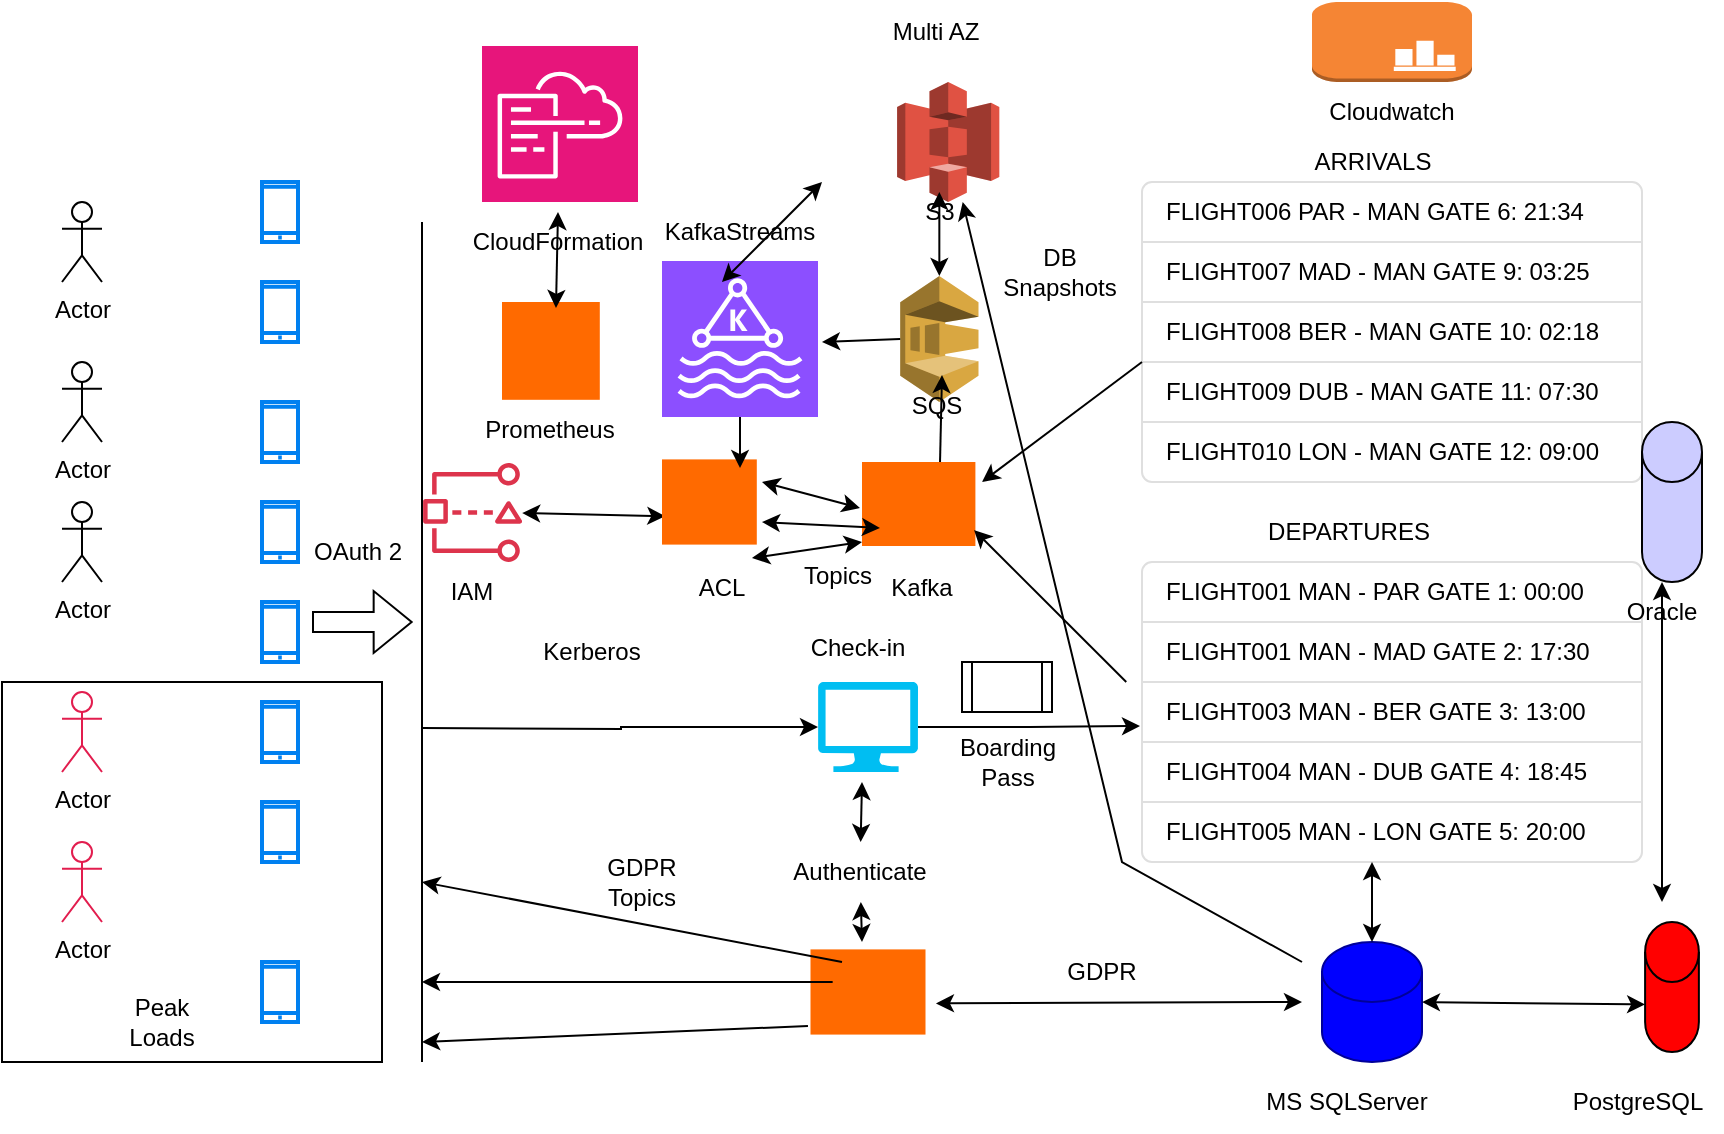 <mxfile version="26.1.1">
  <diagram name="Page-1" id="J2SA0vO8uSSkRTsqPLue">
    <mxGraphModel dx="1964" dy="566" grid="1" gridSize="10" guides="1" tooltips="1" connect="1" arrows="1" fold="1" page="1" pageScale="1" pageWidth="850" pageHeight="1100" math="0" shadow="0">
      <root>
        <mxCell id="0" />
        <mxCell id="1" parent="0" />
        <mxCell id="4r-2aRm3RISCf5QqErQv-1" value="" style="points=[];aspect=fixed;html=1;align=center;shadow=0;dashed=0;fillColor=#FF6A00;strokeColor=none;shape=mxgraph.alibaba_cloud.kafka;" parent="1" vertex="1">
          <mxGeometry x="420" y="230" width="56.7" height="42" as="geometry" />
        </mxCell>
        <mxCell id="4r-2aRm3RISCf5QqErQv-2" value="" style="sketch=0;points=[[0,0,0],[0.25,0,0],[0.5,0,0],[0.75,0,0],[1,0,0],[0,1,0],[0.25,1,0],[0.5,1,0],[0.75,1,0],[1,1,0],[0,0.25,0],[0,0.5,0],[0,0.75,0],[1,0.25,0],[1,0.5,0],[1,0.75,0]];outlineConnect=0;fontColor=#232F3E;fillColor=#8C4FFF;strokeColor=#ffffff;dashed=0;verticalLabelPosition=bottom;verticalAlign=top;align=center;html=1;fontSize=12;fontStyle=0;aspect=fixed;shape=mxgraph.aws4.resourceIcon;resIcon=mxgraph.aws4.managed_streaming_for_kafka;" parent="1" vertex="1">
          <mxGeometry x="320" y="129.5" width="78" height="78" as="geometry" />
        </mxCell>
        <mxCell id="4r-2aRm3RISCf5QqErQv-3" value="" style="swimlane;fontStyle=0;childLayout=stackLayout;horizontal=1;startSize=0;horizontalStack=0;resizeParent=1;resizeParentMax=0;resizeLast=0;collapsible=0;marginBottom=0;whiteSpace=wrap;html=1;strokeColor=none;fillColor=none;" parent="1" vertex="1">
          <mxGeometry x="560" y="280" width="250" height="150" as="geometry" />
        </mxCell>
        <mxCell id="4r-2aRm3RISCf5QqErQv-4" value="FLIGHT001 MAN - PAR GATE 1: 00:00" style="text;strokeColor=#DFDFDF;fillColor=#FFFFFF;align=left;verticalAlign=middle;spacingLeft=10;spacingRight=10;overflow=hidden;points=[[0,0.5],[1,0.5]];portConstraint=eastwest;rotatable=0;whiteSpace=wrap;html=1;shape=mxgraph.bootstrap.topButton;rSize=5;fontColor=#000000;" parent="4r-2aRm3RISCf5QqErQv-3" vertex="1">
          <mxGeometry width="250" height="30" as="geometry" />
        </mxCell>
        <mxCell id="4r-2aRm3RISCf5QqErQv-5" value="FLIGHT001 MAN - MAD GATE 2: 17:30" style="text;strokeColor=#DFDFDF;fillColor=#FFFFFF;align=left;verticalAlign=middle;spacingLeft=10;spacingRight=10;overflow=hidden;points=[[0,0.5],[1,0.5]];portConstraint=eastwest;rotatable=0;whiteSpace=wrap;html=1;rSize=5;fontColor=#000000;" parent="4r-2aRm3RISCf5QqErQv-3" vertex="1">
          <mxGeometry y="30" width="250" height="30" as="geometry" />
        </mxCell>
        <mxCell id="4r-2aRm3RISCf5QqErQv-6" value="FLIGHT003 MAN - BER GATE 3: 13:00" style="text;strokeColor=#DFDFDF;fillColor=#FFFFFF;align=left;verticalAlign=middle;spacingLeft=10;spacingRight=10;overflow=hidden;points=[[0,0.5],[1,0.5]];portConstraint=eastwest;rotatable=0;whiteSpace=wrap;html=1;rSize=5;fontColor=#000000;" parent="4r-2aRm3RISCf5QqErQv-3" vertex="1">
          <mxGeometry y="60" width="250" height="30" as="geometry" />
        </mxCell>
        <mxCell id="4r-2aRm3RISCf5QqErQv-7" value="FLIGHT004 MAN - DUB GATE 4: 18:45" style="text;strokeColor=#DFDFDF;fillColor=#FFFFFF;align=left;verticalAlign=middle;spacingLeft=10;spacingRight=10;overflow=hidden;points=[[0,0.5],[1,0.5]];portConstraint=eastwest;rotatable=0;whiteSpace=wrap;html=1;rSize=5;fontColor=#000000;" parent="4r-2aRm3RISCf5QqErQv-3" vertex="1">
          <mxGeometry y="90" width="250" height="30" as="geometry" />
        </mxCell>
        <mxCell id="4r-2aRm3RISCf5QqErQv-8" value="FLIGHT005 MAN - LON GATE 5: 20:00" style="text;strokeColor=#DFDFDF;fillColor=#FFFFFF;align=left;verticalAlign=middle;spacingLeft=10;spacingRight=10;overflow=hidden;points=[[0,0.5],[1,0.5]];portConstraint=eastwest;rotatable=0;whiteSpace=wrap;html=1;shape=mxgraph.bootstrap.bottomButton;rSize=5;fontColor=#000000;" parent="4r-2aRm3RISCf5QqErQv-3" vertex="1">
          <mxGeometry y="120" width="250" height="30" as="geometry" />
        </mxCell>
        <mxCell id="4r-2aRm3RISCf5QqErQv-18" value="" style="swimlane;fontStyle=0;childLayout=stackLayout;horizontal=1;startSize=0;horizontalStack=0;resizeParent=1;resizeParentMax=0;resizeLast=0;collapsible=0;marginBottom=0;whiteSpace=wrap;html=1;strokeColor=none;fillColor=none;" parent="1" vertex="1">
          <mxGeometry x="560" y="90" width="250" height="150" as="geometry" />
        </mxCell>
        <mxCell id="4r-2aRm3RISCf5QqErQv-19" value="FLIGHT006 PAR - MAN GATE 6: 21:34" style="text;strokeColor=#DFDFDF;fillColor=#FFFFFF;align=left;verticalAlign=middle;spacingLeft=10;spacingRight=10;overflow=hidden;points=[[0,0.5],[1,0.5]];portConstraint=eastwest;rotatable=0;whiteSpace=wrap;html=1;shape=mxgraph.bootstrap.topButton;rSize=5;fontColor=#000000;" parent="4r-2aRm3RISCf5QqErQv-18" vertex="1">
          <mxGeometry width="250" height="30" as="geometry" />
        </mxCell>
        <mxCell id="4r-2aRm3RISCf5QqErQv-20" value="FLIGHT007 MAD - MAN GATE 9: 03:25" style="text;strokeColor=#DFDFDF;fillColor=#FFFFFF;align=left;verticalAlign=middle;spacingLeft=10;spacingRight=10;overflow=hidden;points=[[0,0.5],[1,0.5]];portConstraint=eastwest;rotatable=0;whiteSpace=wrap;html=1;rSize=5;fontColor=#000000;" parent="4r-2aRm3RISCf5QqErQv-18" vertex="1">
          <mxGeometry y="30" width="250" height="30" as="geometry" />
        </mxCell>
        <mxCell id="4r-2aRm3RISCf5QqErQv-21" value="FLIGHT008 BER - MAN GATE 10: 02:18" style="text;strokeColor=#DFDFDF;fillColor=#FFFFFF;align=left;verticalAlign=middle;spacingLeft=10;spacingRight=10;overflow=hidden;points=[[0,0.5],[1,0.5]];portConstraint=eastwest;rotatable=0;whiteSpace=wrap;html=1;rSize=5;fontColor=#000000;" parent="4r-2aRm3RISCf5QqErQv-18" vertex="1">
          <mxGeometry y="60" width="250" height="30" as="geometry" />
        </mxCell>
        <mxCell id="4r-2aRm3RISCf5QqErQv-22" value="FLIGHT009 DUB - MAN GATE 11: 07:30" style="text;strokeColor=#DFDFDF;fillColor=#FFFFFF;align=left;verticalAlign=middle;spacingLeft=10;spacingRight=10;overflow=hidden;points=[[0,0.5],[1,0.5]];portConstraint=eastwest;rotatable=0;whiteSpace=wrap;html=1;rSize=5;fontColor=#000000;" parent="4r-2aRm3RISCf5QqErQv-18" vertex="1">
          <mxGeometry y="90" width="250" height="30" as="geometry" />
        </mxCell>
        <mxCell id="4r-2aRm3RISCf5QqErQv-23" value="FLIGHT010 LON - MAN GATE 12: 09:00" style="text;strokeColor=#DFDFDF;fillColor=#FFFFFF;align=left;verticalAlign=middle;spacingLeft=10;spacingRight=10;overflow=hidden;points=[[0,0.5],[1,0.5]];portConstraint=eastwest;rotatable=0;whiteSpace=wrap;html=1;shape=mxgraph.bootstrap.bottomButton;rSize=5;fontColor=#000000;" parent="4r-2aRm3RISCf5QqErQv-18" vertex="1">
          <mxGeometry y="120" width="250" height="30" as="geometry" />
        </mxCell>
        <mxCell id="4r-2aRm3RISCf5QqErQv-24" value="DEPARTURES" style="text;html=1;align=center;verticalAlign=middle;resizable=0;points=[];autosize=1;strokeColor=none;fillColor=none;" parent="1" vertex="1">
          <mxGeometry x="612.5" y="250" width="100" height="30" as="geometry" />
        </mxCell>
        <mxCell id="4r-2aRm3RISCf5QqErQv-26" value="ARRIVALS" style="text;html=1;align=center;verticalAlign=middle;resizable=0;points=[];autosize=1;strokeColor=none;fillColor=none;" parent="1" vertex="1">
          <mxGeometry x="635" y="65" width="80" height="30" as="geometry" />
        </mxCell>
        <mxCell id="4r-2aRm3RISCf5QqErQv-27" value="" style="html=1;verticalLabelPosition=bottom;align=center;labelBackgroundColor=#ffffff;verticalAlign=top;strokeWidth=2;strokeColor=#0080F0;shadow=0;dashed=0;shape=mxgraph.ios7.icons.smartphone;" parent="1" vertex="1">
          <mxGeometry x="120" y="90" width="18" height="30" as="geometry" />
        </mxCell>
        <mxCell id="4r-2aRm3RISCf5QqErQv-31" value="" style="html=1;verticalLabelPosition=bottom;align=center;labelBackgroundColor=#ffffff;verticalAlign=top;strokeWidth=2;strokeColor=#0080F0;shadow=0;dashed=0;shape=mxgraph.ios7.icons.smartphone;" parent="1" vertex="1">
          <mxGeometry x="120" y="350" width="18" height="30" as="geometry" />
        </mxCell>
        <mxCell id="4r-2aRm3RISCf5QqErQv-32" value="" style="html=1;verticalLabelPosition=bottom;align=center;labelBackgroundColor=#ffffff;verticalAlign=top;strokeWidth=2;strokeColor=#0080F0;shadow=0;dashed=0;shape=mxgraph.ios7.icons.smartphone;" parent="1" vertex="1">
          <mxGeometry x="120" y="480" width="18" height="30" as="geometry" />
        </mxCell>
        <mxCell id="4r-2aRm3RISCf5QqErQv-33" value="" style="html=1;verticalLabelPosition=bottom;align=center;labelBackgroundColor=#ffffff;verticalAlign=top;strokeWidth=2;strokeColor=#0080F0;shadow=0;dashed=0;shape=mxgraph.ios7.icons.smartphone;" parent="1" vertex="1">
          <mxGeometry x="120" y="200" width="18" height="30" as="geometry" />
        </mxCell>
        <mxCell id="4r-2aRm3RISCf5QqErQv-34" value="" style="html=1;verticalLabelPosition=bottom;align=center;labelBackgroundColor=#ffffff;verticalAlign=top;strokeWidth=2;strokeColor=#0080F0;shadow=0;dashed=0;shape=mxgraph.ios7.icons.smartphone;" parent="1" vertex="1">
          <mxGeometry x="120" y="300" width="18" height="30" as="geometry" />
        </mxCell>
        <mxCell id="4r-2aRm3RISCf5QqErQv-35" value="" style="html=1;verticalLabelPosition=bottom;align=center;labelBackgroundColor=#ffffff;verticalAlign=top;strokeWidth=2;strokeColor=#0080F0;shadow=0;dashed=0;shape=mxgraph.ios7.icons.smartphone;" parent="1" vertex="1">
          <mxGeometry x="120" y="400" width="18" height="30" as="geometry" />
        </mxCell>
        <mxCell id="4r-2aRm3RISCf5QqErQv-36" value="" style="html=1;verticalLabelPosition=bottom;align=center;labelBackgroundColor=#ffffff;verticalAlign=top;strokeWidth=2;strokeColor=#0080F0;shadow=0;dashed=0;shape=mxgraph.ios7.icons.smartphone;" parent="1" vertex="1">
          <mxGeometry x="120" y="250" width="18" height="30" as="geometry" />
        </mxCell>
        <mxCell id="4r-2aRm3RISCf5QqErQv-37" value="" style="html=1;verticalLabelPosition=bottom;align=center;labelBackgroundColor=#ffffff;verticalAlign=top;strokeWidth=2;strokeColor=#0080F0;shadow=0;dashed=0;shape=mxgraph.ios7.icons.smartphone;" parent="1" vertex="1">
          <mxGeometry x="120" y="140" width="18" height="30" as="geometry" />
        </mxCell>
        <mxCell id="4r-2aRm3RISCf5QqErQv-38" value="" style="outlineConnect=0;dashed=0;verticalLabelPosition=bottom;verticalAlign=top;align=center;html=1;shape=mxgraph.aws3.sqs;fillColor=#D9A741;gradientColor=none;" parent="1" vertex="1">
          <mxGeometry x="439.1" y="137" width="39.15" height="63" as="geometry" />
        </mxCell>
        <mxCell id="4r-2aRm3RISCf5QqErQv-39" value="" style="outlineConnect=0;dashed=0;verticalLabelPosition=bottom;verticalAlign=top;align=center;html=1;shape=mxgraph.aws3.s3;fillColor=#E05243;gradientColor=none;" parent="1" vertex="1">
          <mxGeometry x="437.55" y="40" width="51.12" height="60" as="geometry" />
        </mxCell>
        <mxCell id="4r-2aRm3RISCf5QqErQv-40" value="Actor" style="shape=umlActor;verticalLabelPosition=bottom;verticalAlign=top;html=1;outlineConnect=0;" parent="1" vertex="1">
          <mxGeometry x="20" y="100" width="20" height="40" as="geometry" />
        </mxCell>
        <mxCell id="4r-2aRm3RISCf5QqErQv-41" value="Actor" style="shape=umlActor;verticalLabelPosition=bottom;verticalAlign=top;html=1;outlineConnect=0;" parent="1" vertex="1">
          <mxGeometry x="20" y="180" width="20" height="40" as="geometry" />
        </mxCell>
        <mxCell id="4r-2aRm3RISCf5QqErQv-42" value="Actor" style="shape=umlActor;verticalLabelPosition=bottom;verticalAlign=top;html=1;outlineConnect=0;" parent="1" vertex="1">
          <mxGeometry x="20" y="250" width="20" height="40" as="geometry" />
        </mxCell>
        <mxCell id="4r-2aRm3RISCf5QqErQv-43" value="Actor" style="shape=umlActor;verticalLabelPosition=bottom;verticalAlign=top;html=1;outlineConnect=0;strokeColor=light-dark(#e21d4e, #ededed);" parent="1" vertex="1">
          <mxGeometry x="20" y="345" width="20" height="40" as="geometry" />
        </mxCell>
        <mxCell id="4r-2aRm3RISCf5QqErQv-44" value="Actor" style="shape=umlActor;verticalLabelPosition=bottom;verticalAlign=top;html=1;outlineConnect=0;strokeColor=light-dark(#e21d4e, #ededed);" parent="1" vertex="1">
          <mxGeometry x="20" y="420" width="20" height="40" as="geometry" />
        </mxCell>
        <mxCell id="4r-2aRm3RISCf5QqErQv-46" value="" style="endArrow=none;html=1;rounded=0;" parent="1" edge="1">
          <mxGeometry width="50" height="50" relative="1" as="geometry">
            <mxPoint x="200" y="530" as="sourcePoint" />
            <mxPoint x="200" y="110" as="targetPoint" />
          </mxGeometry>
        </mxCell>
        <mxCell id="4r-2aRm3RISCf5QqErQv-49" value="" style="shape=cylinder3;whiteSpace=wrap;html=1;boundedLbl=1;backgroundOutline=1;size=15;strokeColor=default;fillColor=#CCCCFF;" parent="1" vertex="1">
          <mxGeometry x="810" y="210" width="30" height="80" as="geometry" />
        </mxCell>
        <mxCell id="4r-2aRm3RISCf5QqErQv-51" value="Kafka" style="text;html=1;align=center;verticalAlign=middle;whiteSpace=wrap;rounded=0;" parent="1" vertex="1">
          <mxGeometry x="420" y="278" width="60" height="30" as="geometry" />
        </mxCell>
        <mxCell id="4r-2aRm3RISCf5QqErQv-52" value="Oracle" style="text;html=1;align=center;verticalAlign=middle;whiteSpace=wrap;rounded=0;" parent="1" vertex="1">
          <mxGeometry x="790" y="290" width="60" height="30" as="geometry" />
        </mxCell>
        <mxCell id="4r-2aRm3RISCf5QqErQv-53" value="SQS" style="text;html=1;align=center;verticalAlign=middle;resizable=0;points=[];autosize=1;strokeColor=none;fillColor=none;" parent="1" vertex="1">
          <mxGeometry x="432.13" y="186.5" width="50" height="30" as="geometry" />
        </mxCell>
        <mxCell id="4r-2aRm3RISCf5QqErQv-54" value="S3" style="text;html=1;align=center;verticalAlign=middle;whiteSpace=wrap;rounded=0;" parent="1" vertex="1">
          <mxGeometry x="428.67" y="95" width="60" height="20" as="geometry" />
        </mxCell>
        <mxCell id="4r-2aRm3RISCf5QqErQv-55" value="" style="endArrow=classic;html=1;rounded=0;exitX=0.688;exitY=0;exitDx=0;exitDy=0;exitPerimeter=0;" parent="1" source="4r-2aRm3RISCf5QqErQv-1" edge="1">
          <mxGeometry width="50" height="50" relative="1" as="geometry">
            <mxPoint x="410" y="236.5" as="sourcePoint" />
            <mxPoint x="460" y="186.5" as="targetPoint" />
          </mxGeometry>
        </mxCell>
        <mxCell id="4r-2aRm3RISCf5QqErQv-56" value="" style="endArrow=classic;startArrow=classic;html=1;rounded=0;entryX=0.5;entryY=0;entryDx=0;entryDy=0;exitX=0.5;exitY=0;exitDx=0;exitDy=0;exitPerimeter=0;" parent="1" source="4r-2aRm3RISCf5QqErQv-38" target="4r-2aRm3RISCf5QqErQv-54" edge="1">
          <mxGeometry width="50" height="50" relative="1" as="geometry">
            <mxPoint x="360" y="350" as="sourcePoint" />
            <mxPoint x="410" y="300" as="targetPoint" />
          </mxGeometry>
        </mxCell>
        <mxCell id="4r-2aRm3RISCf5QqErQv-57" value="" style="endArrow=classic;startArrow=classic;html=1;rounded=0;entryX=-0.018;entryY=0.548;entryDx=0;entryDy=0;entryPerimeter=0;" parent="1" target="4r-2aRm3RISCf5QqErQv-1" edge="1">
          <mxGeometry width="50" height="50" relative="1" as="geometry">
            <mxPoint x="370" y="240" as="sourcePoint" />
            <mxPoint x="420" y="254.988" as="targetPoint" />
          </mxGeometry>
        </mxCell>
        <mxCell id="4r-2aRm3RISCf5QqErQv-58" value="" style="shape=cylinder3;whiteSpace=wrap;html=1;boundedLbl=1;backgroundOutline=1;size=15;fillColor=#FF0000;" parent="1" vertex="1">
          <mxGeometry x="811.55" y="460" width="26.89" height="65" as="geometry" />
        </mxCell>
        <mxCell id="4r-2aRm3RISCf5QqErQv-59" value="PostgreSQL" style="text;html=1;align=center;verticalAlign=middle;whiteSpace=wrap;rounded=0;" parent="1" vertex="1">
          <mxGeometry x="778.44" y="535" width="60" height="30" as="geometry" />
        </mxCell>
        <mxCell id="4r-2aRm3RISCf5QqErQv-60" value="" style="shape=cylinder3;whiteSpace=wrap;html=1;boundedLbl=1;backgroundOutline=1;size=15;strokeColor=#000099;fillColor=#0000FF;" parent="1" vertex="1">
          <mxGeometry x="650" y="470" width="50" height="60" as="geometry" />
        </mxCell>
        <mxCell id="4r-2aRm3RISCf5QqErQv-61" value="MS SQLServer" style="text;html=1;align=center;verticalAlign=middle;whiteSpace=wrap;rounded=0;" parent="1" vertex="1">
          <mxGeometry x="620" y="535" width="85" height="30" as="geometry" />
        </mxCell>
        <mxCell id="4r-2aRm3RISCf5QqErQv-62" value="" style="endArrow=classic;startArrow=classic;html=1;rounded=0;entryX=0.5;entryY=0;entryDx=0;entryDy=0;" parent="1" target="4r-2aRm3RISCf5QqErQv-52" edge="1">
          <mxGeometry width="50" height="50" relative="1" as="geometry">
            <mxPoint x="820" y="450" as="sourcePoint" />
            <mxPoint x="400" y="270" as="targetPoint" />
          </mxGeometry>
        </mxCell>
        <mxCell id="4r-2aRm3RISCf5QqErQv-63" value="" style="endArrow=classic;startArrow=classic;html=1;rounded=0;entryX=0;entryY=0;entryDx=0;entryDy=41.25;entryPerimeter=0;exitX=1;exitY=0.5;exitDx=0;exitDy=0;exitPerimeter=0;" parent="1" source="4r-2aRm3RISCf5QqErQv-60" target="4r-2aRm3RISCf5QqErQv-58" edge="1">
          <mxGeometry width="50" height="50" relative="1" as="geometry">
            <mxPoint x="350" y="320" as="sourcePoint" />
            <mxPoint x="400" y="270" as="targetPoint" />
          </mxGeometry>
        </mxCell>
        <mxCell id="4r-2aRm3RISCf5QqErQv-64" value="" style="sketch=0;outlineConnect=0;fontColor=#232F3E;gradientColor=none;fillColor=#DD344C;strokeColor=none;dashed=0;verticalLabelPosition=bottom;verticalAlign=top;align=center;html=1;fontSize=12;fontStyle=0;aspect=fixed;pointerEvents=1;shape=mxgraph.aws4.access_analyzer;" parent="1" vertex="1">
          <mxGeometry x="200" y="230" width="50.65" height="50" as="geometry" />
        </mxCell>
        <mxCell id="4r-2aRm3RISCf5QqErQv-66" value="" style="endArrow=classic;startArrow=classic;html=1;rounded=0;entryX=0.035;entryY=0.667;entryDx=0;entryDy=0;entryPerimeter=0;" parent="1" source="4r-2aRm3RISCf5QqErQv-64" target="4r-2aRm3RISCf5QqErQv-65" edge="1">
          <mxGeometry width="50" height="50" relative="1" as="geometry">
            <mxPoint x="250" y="255" as="sourcePoint" />
            <mxPoint x="422" y="258" as="targetPoint" />
          </mxGeometry>
        </mxCell>
        <mxCell id="4r-2aRm3RISCf5QqErQv-65" value="" style="points=[];aspect=fixed;html=1;align=center;shadow=0;dashed=0;fillColor=#FF6A00;strokeColor=none;shape=mxgraph.alibaba_cloud.network_acl_access_control_list;" parent="1" vertex="1">
          <mxGeometry x="320" y="228.7" width="47.4" height="42.6" as="geometry" />
        </mxCell>
        <mxCell id="4r-2aRm3RISCf5QqErQv-67" value="IAM" style="text;html=1;align=center;verticalAlign=middle;whiteSpace=wrap;rounded=0;" parent="1" vertex="1">
          <mxGeometry x="195.33" y="280" width="60" height="30" as="geometry" />
        </mxCell>
        <mxCell id="4r-2aRm3RISCf5QqErQv-68" value="ACL" style="text;html=1;align=center;verticalAlign=middle;whiteSpace=wrap;rounded=0;" parent="1" vertex="1">
          <mxGeometry x="320" y="278" width="60" height="30" as="geometry" />
        </mxCell>
        <mxCell id="4r-2aRm3RISCf5QqErQv-69" value="" style="endArrow=classic;startArrow=classic;html=1;rounded=0;entryX=-0.018;entryY=0.548;entryDx=0;entryDy=0;entryPerimeter=0;" parent="1" edge="1">
          <mxGeometry width="50" height="50" relative="1" as="geometry">
            <mxPoint x="370" y="260" as="sourcePoint" />
            <mxPoint x="429" y="263" as="targetPoint" />
          </mxGeometry>
        </mxCell>
        <mxCell id="4r-2aRm3RISCf5QqErQv-70" value="" style="endArrow=classic;startArrow=classic;html=1;rounded=0;exitX=0.75;exitY=0;exitDx=0;exitDy=0;" parent="1" source="4r-2aRm3RISCf5QqErQv-68" edge="1">
          <mxGeometry width="50" height="50" relative="1" as="geometry">
            <mxPoint x="380" y="270" as="sourcePoint" />
            <mxPoint x="420" y="270" as="targetPoint" />
          </mxGeometry>
        </mxCell>
        <mxCell id="4r-2aRm3RISCf5QqErQv-72" value="Topics" style="text;html=1;align=center;verticalAlign=middle;whiteSpace=wrap;rounded=0;" parent="1" vertex="1">
          <mxGeometry x="377.55" y="272" width="60" height="30" as="geometry" />
        </mxCell>
        <mxCell id="4r-2aRm3RISCf5QqErQv-74" value="" style="edgeStyle=orthogonalEdgeStyle;rounded=0;orthogonalLoop=1;jettySize=auto;html=1;exitX=1;exitY=0.5;exitDx=0;exitDy=0;exitPerimeter=0;entryX=-0.004;entryY=0.733;entryDx=0;entryDy=0;entryPerimeter=0;" parent="1" source="4r-2aRm3RISCf5QqErQv-73" target="4r-2aRm3RISCf5QqErQv-6" edge="1">
          <mxGeometry relative="1" as="geometry">
            <mxPoint x="540" y="363" as="targetPoint" />
          </mxGeometry>
        </mxCell>
        <mxCell id="4r-2aRm3RISCf5QqErQv-73" value="" style="verticalLabelPosition=bottom;html=1;verticalAlign=top;align=center;strokeColor=none;fillColor=#00BEF2;shape=mxgraph.azure.computer;pointerEvents=1;" parent="1" vertex="1">
          <mxGeometry x="398" y="340" width="50" height="45" as="geometry" />
        </mxCell>
        <mxCell id="4r-2aRm3RISCf5QqErQv-75" style="edgeStyle=orthogonalEdgeStyle;rounded=0;orthogonalLoop=1;jettySize=auto;html=1;entryX=0;entryY=0.5;entryDx=0;entryDy=0;entryPerimeter=0;" parent="1" target="4r-2aRm3RISCf5QqErQv-73" edge="1">
          <mxGeometry relative="1" as="geometry">
            <mxPoint x="200" y="363" as="sourcePoint" />
            <mxPoint x="298" y="375" as="targetPoint" />
            <Array as="points" />
          </mxGeometry>
        </mxCell>
        <mxCell id="4r-2aRm3RISCf5QqErQv-76" value="Check-in" style="text;html=1;align=center;verticalAlign=middle;whiteSpace=wrap;rounded=0;" parent="1" vertex="1">
          <mxGeometry x="388" y="308" width="60" height="30" as="geometry" />
        </mxCell>
        <mxCell id="4r-2aRm3RISCf5QqErQv-77" value="" style="endArrow=classic;html=1;rounded=0;" parent="1" edge="1">
          <mxGeometry width="50" height="50" relative="1" as="geometry">
            <mxPoint x="560" y="180" as="sourcePoint" />
            <mxPoint x="480" y="240" as="targetPoint" />
          </mxGeometry>
        </mxCell>
        <mxCell id="4r-2aRm3RISCf5QqErQv-79" value="" style="endArrow=classic;html=1;rounded=0;exitX=0;exitY=0.5;exitDx=0;exitDy=0;entryX=0.988;entryY=0.81;entryDx=0;entryDy=0;entryPerimeter=0;" parent="1" target="4r-2aRm3RISCf5QqErQv-1" edge="1">
          <mxGeometry width="50" height="50" relative="1" as="geometry">
            <mxPoint x="552.13" y="340" as="sourcePoint" />
            <mxPoint x="482.13" y="415" as="targetPoint" />
          </mxGeometry>
        </mxCell>
        <mxCell id="4r-2aRm3RISCf5QqErQv-80" value="" style="shape=process;whiteSpace=wrap;html=1;backgroundOutline=1;" parent="1" vertex="1">
          <mxGeometry x="470" y="330" width="45" height="25" as="geometry" />
        </mxCell>
        <mxCell id="4r-2aRm3RISCf5QqErQv-81" value="Boarding&lt;div&gt;Pass&lt;/div&gt;" style="text;html=1;align=center;verticalAlign=middle;whiteSpace=wrap;rounded=0;" parent="1" vertex="1">
          <mxGeometry x="462.5" y="375" width="60" height="10" as="geometry" />
        </mxCell>
        <mxCell id="4r-2aRm3RISCf5QqErQv-83" value="" style="endArrow=classic;html=1;rounded=0;exitX=0;exitY=0.5;exitDx=0;exitDy=0;exitPerimeter=0;" parent="1" source="4r-2aRm3RISCf5QqErQv-38" edge="1">
          <mxGeometry width="50" height="50" relative="1" as="geometry">
            <mxPoint x="350" y="320" as="sourcePoint" />
            <mxPoint x="400" y="170" as="targetPoint" />
          </mxGeometry>
        </mxCell>
        <mxCell id="4r-2aRm3RISCf5QqErQv-84" value="" style="endArrow=classic;html=1;rounded=0;exitX=0.5;exitY=1;exitDx=0;exitDy=0;exitPerimeter=0;entryX=0.823;entryY=0.101;entryDx=0;entryDy=0;entryPerimeter=0;" parent="1" source="4r-2aRm3RISCf5QqErQv-2" target="4r-2aRm3RISCf5QqErQv-65" edge="1">
          <mxGeometry width="50" height="50" relative="1" as="geometry">
            <mxPoint x="350" y="320" as="sourcePoint" />
            <mxPoint x="400" y="270" as="targetPoint" />
          </mxGeometry>
        </mxCell>
        <mxCell id="4r-2aRm3RISCf5QqErQv-87" value="" style="endArrow=classic;startArrow=classic;html=1;rounded=0;exitX=0.5;exitY=0;exitDx=0;exitDy=0;exitPerimeter=0;entryX=0.46;entryY=1;entryDx=0;entryDy=0;entryPerimeter=0;" parent="1" source="4r-2aRm3RISCf5QqErQv-60" target="4r-2aRm3RISCf5QqErQv-8" edge="1">
          <mxGeometry width="50" height="50" relative="1" as="geometry">
            <mxPoint x="350" y="320" as="sourcePoint" />
            <mxPoint x="400" y="270" as="targetPoint" />
          </mxGeometry>
        </mxCell>
        <mxCell id="4r-2aRm3RISCf5QqErQv-154" value="" style="points=[];aspect=fixed;html=1;align=center;shadow=0;dashed=0;fillColor=#FF6A00;strokeColor=none;shape=mxgraph.alibaba_cloud.kafka;" parent="1" vertex="1">
          <mxGeometry x="394.25" y="473.7" width="57.5" height="42.59" as="geometry" />
        </mxCell>
        <mxCell id="4r-2aRm3RISCf5QqErQv-156" value="" style="endArrow=classic;startArrow=classic;html=1;rounded=0;exitX=1.091;exitY=0.634;exitDx=0;exitDy=0;exitPerimeter=0;" parent="1" source="4r-2aRm3RISCf5QqErQv-154" edge="1">
          <mxGeometry width="50" height="50" relative="1" as="geometry">
            <mxPoint x="510" y="510" as="sourcePoint" />
            <mxPoint x="640" y="500" as="targetPoint" />
          </mxGeometry>
        </mxCell>
        <mxCell id="4r-2aRm3RISCf5QqErQv-157" value="" style="endArrow=classic;startArrow=classic;html=1;rounded=0;" parent="1" source="4r-2aRm3RISCf5QqErQv-162" edge="1">
          <mxGeometry width="50" height="50" relative="1" as="geometry">
            <mxPoint x="420" y="470" as="sourcePoint" />
            <mxPoint x="420" y="390" as="targetPoint" />
          </mxGeometry>
        </mxCell>
        <mxCell id="4r-2aRm3RISCf5QqErQv-158" value="GDPR" style="text;html=1;align=center;verticalAlign=middle;whiteSpace=wrap;rounded=0;" parent="1" vertex="1">
          <mxGeometry x="510" y="470" width="60" height="30" as="geometry" />
        </mxCell>
        <mxCell id="4r-2aRm3RISCf5QqErQv-159" value="" style="endArrow=classic;html=1;rounded=0;exitX=0.274;exitY=0.148;exitDx=0;exitDy=0;exitPerimeter=0;" parent="1" source="4r-2aRm3RISCf5QqErQv-154" edge="1">
          <mxGeometry width="50" height="50" relative="1" as="geometry">
            <mxPoint x="350" y="350" as="sourcePoint" />
            <mxPoint x="200" y="440" as="targetPoint" />
          </mxGeometry>
        </mxCell>
        <mxCell id="4r-2aRm3RISCf5QqErQv-160" value="" style="endArrow=classic;html=1;rounded=0;exitX=0.274;exitY=0.148;exitDx=0;exitDy=0;exitPerimeter=0;" parent="1" edge="1">
          <mxGeometry width="50" height="50" relative="1" as="geometry">
            <mxPoint x="405.33" y="490" as="sourcePoint" />
            <mxPoint x="200" y="490" as="targetPoint" />
          </mxGeometry>
        </mxCell>
        <mxCell id="4r-2aRm3RISCf5QqErQv-161" value="" style="endArrow=classic;html=1;rounded=0;exitX=-0.022;exitY=0.899;exitDx=0;exitDy=0;exitPerimeter=0;" parent="1" source="4r-2aRm3RISCf5QqErQv-154" edge="1">
          <mxGeometry width="50" height="50" relative="1" as="geometry">
            <mxPoint x="415.33" y="500" as="sourcePoint" />
            <mxPoint x="200" y="520" as="targetPoint" />
          </mxGeometry>
        </mxCell>
        <mxCell id="4r-2aRm3RISCf5QqErQv-163" value="" style="endArrow=classic;startArrow=classic;html=1;rounded=0;" parent="1" target="4r-2aRm3RISCf5QqErQv-162" edge="1">
          <mxGeometry width="50" height="50" relative="1" as="geometry">
            <mxPoint x="420" y="470" as="sourcePoint" />
            <mxPoint x="420" y="390" as="targetPoint" />
          </mxGeometry>
        </mxCell>
        <mxCell id="4r-2aRm3RISCf5QqErQv-162" value="Authenticate" style="text;html=1;align=center;verticalAlign=middle;whiteSpace=wrap;rounded=0;" parent="1" vertex="1">
          <mxGeometry x="388" y="420" width="62" height="30" as="geometry" />
        </mxCell>
        <mxCell id="4r-2aRm3RISCf5QqErQv-164" value="GDPR Topics" style="text;html=1;align=center;verticalAlign=middle;whiteSpace=wrap;rounded=0;" parent="1" vertex="1">
          <mxGeometry x="280" y="425" width="60" height="30" as="geometry" />
        </mxCell>
        <mxCell id="4r-2aRm3RISCf5QqErQv-165" value="" style="whiteSpace=wrap;html=1;aspect=fixed;fillColor=none;" parent="1" vertex="1">
          <mxGeometry x="-10" y="340" width="190" height="190" as="geometry" />
        </mxCell>
        <mxCell id="4r-2aRm3RISCf5QqErQv-166" value="Multi AZ" style="text;html=1;align=center;verticalAlign=middle;whiteSpace=wrap;rounded=0;" parent="1" vertex="1">
          <mxGeometry x="427.13" width="60" height="30" as="geometry" />
        </mxCell>
        <mxCell id="4r-2aRm3RISCf5QqErQv-167" value="" style="endArrow=classic;html=1;rounded=0;" parent="1" target="4r-2aRm3RISCf5QqErQv-39" edge="1">
          <mxGeometry width="50" height="50" relative="1" as="geometry">
            <mxPoint x="640" y="480" as="sourcePoint" />
            <mxPoint x="560" y="79.5" as="targetPoint" />
            <Array as="points">
              <mxPoint x="550" y="430" />
            </Array>
          </mxGeometry>
        </mxCell>
        <mxCell id="4r-2aRm3RISCf5QqErQv-168" value="DB Snapshots" style="text;html=1;align=center;verticalAlign=middle;whiteSpace=wrap;rounded=0;" parent="1" vertex="1">
          <mxGeometry x="488.67" y="120" width="60" height="30" as="geometry" />
        </mxCell>
        <mxCell id="4r-2aRm3RISCf5QqErQv-169" value="Peak Loads" style="text;html=1;align=center;verticalAlign=middle;whiteSpace=wrap;rounded=0;" parent="1" vertex="1">
          <mxGeometry x="40" y="495" width="60" height="30" as="geometry" />
        </mxCell>
        <mxCell id="4r-2aRm3RISCf5QqErQv-171" value="" style="shape=flexArrow;endArrow=classic;html=1;rounded=0;entryX=0;entryY=1;entryDx=0;entryDy=0;" parent="1" target="4r-2aRm3RISCf5QqErQv-67" edge="1">
          <mxGeometry width="50" height="50" relative="1" as="geometry">
            <mxPoint x="145" y="310" as="sourcePoint" />
            <mxPoint x="195.33" y="258" as="targetPoint" />
          </mxGeometry>
        </mxCell>
        <mxCell id="4r-2aRm3RISCf5QqErQv-173" value="OAuth 2" style="text;html=1;align=center;verticalAlign=middle;whiteSpace=wrap;rounded=0;" parent="1" vertex="1">
          <mxGeometry x="138" y="260" width="60" height="30" as="geometry" />
        </mxCell>
        <mxCell id="4r-2aRm3RISCf5QqErQv-175" value="Kerberos" style="text;html=1;align=center;verticalAlign=middle;whiteSpace=wrap;rounded=0;" parent="1" vertex="1">
          <mxGeometry x="255.33" y="310" width="60" height="30" as="geometry" />
        </mxCell>
        <mxCell id="4r-2aRm3RISCf5QqErQv-178" value="" style="sketch=0;points=[[0,0,0],[0.25,0,0],[0.5,0,0],[0.75,0,0],[1,0,0],[0,1,0],[0.25,1,0],[0.5,1,0],[0.75,1,0],[1,1,0],[0,0.25,0],[0,0.5,0],[0,0.75,0],[1,0.25,0],[1,0.5,0],[1,0.75,0]];points=[[0,0,0],[0.25,0,0],[0.5,0,0],[0.75,0,0],[1,0,0],[0,1,0],[0.25,1,0],[0.5,1,0],[0.75,1,0],[1,1,0],[0,0.25,0],[0,0.5,0],[0,0.75,0],[1,0.25,0],[1,0.5,0],[1,0.75,0]];outlineConnect=0;fontColor=#232F3E;fillColor=#E7157B;strokeColor=#ffffff;dashed=0;verticalLabelPosition=bottom;verticalAlign=top;align=center;html=1;fontSize=12;fontStyle=0;aspect=fixed;shape=mxgraph.aws4.resourceIcon;resIcon=mxgraph.aws4.cloudformation;" parent="1" vertex="1">
          <mxGeometry x="230" y="22" width="78" height="78" as="geometry" />
        </mxCell>
        <mxCell id="4r-2aRm3RISCf5QqErQv-179" value="CloudFormation" style="text;html=1;align=center;verticalAlign=middle;whiteSpace=wrap;rounded=0;" parent="1" vertex="1">
          <mxGeometry x="228" y="105" width="80" height="30" as="geometry" />
        </mxCell>
        <mxCell id="4r-2aRm3RISCf5QqErQv-180" value="" style="points=[];aspect=fixed;html=1;align=center;shadow=0;dashed=0;fillColor=#FF6A00;strokeColor=none;shape=mxgraph.alibaba_cloud.prometheus;" parent="1" vertex="1">
          <mxGeometry x="240" y="150" width="48.9" height="48.9" as="geometry" />
        </mxCell>
        <mxCell id="4r-2aRm3RISCf5QqErQv-182" value="Prometheus" style="text;html=1;align=center;verticalAlign=middle;whiteSpace=wrap;rounded=0;" parent="1" vertex="1">
          <mxGeometry x="234.45" y="198.7" width="60" height="30" as="geometry" />
        </mxCell>
        <mxCell id="4r-2aRm3RISCf5QqErQv-183" value="" style="endArrow=classic;startArrow=classic;html=1;rounded=0;" parent="1" edge="1">
          <mxGeometry width="50" height="50" relative="1" as="geometry">
            <mxPoint x="350" y="140" as="sourcePoint" />
            <mxPoint x="400" y="90" as="targetPoint" />
          </mxGeometry>
        </mxCell>
        <mxCell id="4r-2aRm3RISCf5QqErQv-184" value="" style="endArrow=classic;startArrow=classic;html=1;rounded=0;entryX=0.5;entryY=0;entryDx=0;entryDy=0;exitX=0.552;exitY=0.061;exitDx=0;exitDy=0;exitPerimeter=0;" parent="1" source="4r-2aRm3RISCf5QqErQv-180" target="4r-2aRm3RISCf5QqErQv-179" edge="1">
          <mxGeometry width="50" height="50" relative="1" as="geometry">
            <mxPoint x="350" y="140" as="sourcePoint" />
            <mxPoint x="400" y="90" as="targetPoint" />
          </mxGeometry>
        </mxCell>
        <mxCell id="4r-2aRm3RISCf5QqErQv-185" value="" style="outlineConnect=0;dashed=0;verticalLabelPosition=bottom;verticalAlign=top;align=center;html=1;shape=mxgraph.aws3.instance_with_cloudwatch;fillColor=#F58534;gradientColor=none;" parent="1" vertex="1">
          <mxGeometry x="645" width="80" height="40" as="geometry" />
        </mxCell>
        <mxCell id="4r-2aRm3RISCf5QqErQv-186" value="Cloudwatch" style="text;html=1;align=center;verticalAlign=middle;whiteSpace=wrap;rounded=0;" parent="1" vertex="1">
          <mxGeometry x="655" y="40" width="60" height="30" as="geometry" />
        </mxCell>
        <mxCell id="4r-2aRm3RISCf5QqErQv-188" value="KafkaStreams" style="text;html=1;align=center;verticalAlign=middle;whiteSpace=wrap;rounded=0;" parent="1" vertex="1">
          <mxGeometry x="329" y="100" width="60" height="30" as="geometry" />
        </mxCell>
      </root>
    </mxGraphModel>
  </diagram>
</mxfile>
